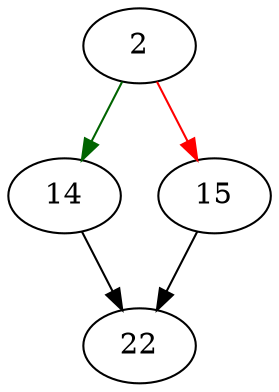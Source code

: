 strict digraph "sqlite3PagerLookup" {
	// Node definitions.
	2 [entry=true];
	14;
	15;
	22;

	// Edge definitions.
	2 -> 14 [
		color=darkgreen
		cond=true
	];
	2 -> 15 [
		color=red
		cond=false
	];
	14 -> 22;
	15 -> 22;
}